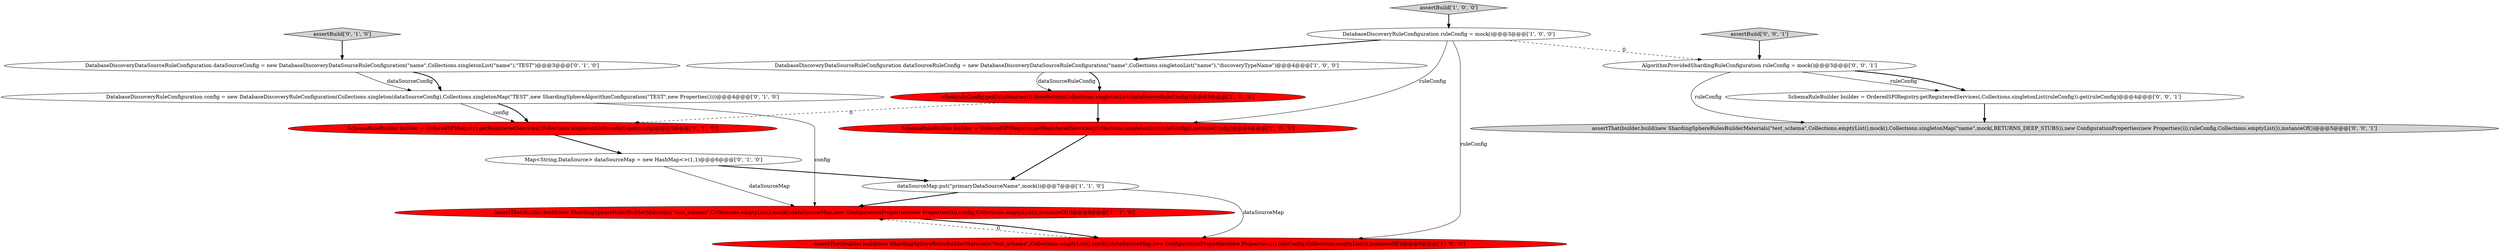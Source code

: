 digraph {
3 [style = filled, label = "dataSourceMap.put(\"primaryDataSourceName\",mock())@@@7@@@['1', '1', '0']", fillcolor = white, shape = ellipse image = "AAA0AAABBB1BBB"];
7 [style = filled, label = "DatabaseDiscoveryDataSourceRuleConfiguration dataSourceRuleConfig = new DatabaseDiscoveryDataSourceRuleConfiguration(\"name\",Collections.singletonList(\"name\"),\"discoveryTypeName\")@@@4@@@['1', '0', '0']", fillcolor = white, shape = ellipse image = "AAA0AAABBB1BBB"];
8 [style = filled, label = "SchemaRuleBuilder builder = OrderedSPIRegistry.getRegisteredServices(,Collections.singletonList(config)).get(config)@@@5@@@['0', '1', '0']", fillcolor = red, shape = ellipse image = "AAA1AAABBB2BBB"];
12 [style = filled, label = "Map<String,DataSource> dataSourceMap = new HashMap<>(1,1)@@@6@@@['0', '1', '0']", fillcolor = white, shape = ellipse image = "AAA0AAABBB2BBB"];
14 [style = filled, label = "AlgorithmProvidedShardingRuleConfiguration ruleConfig = mock()@@@3@@@['0', '0', '1']", fillcolor = white, shape = ellipse image = "AAA0AAABBB3BBB"];
1 [style = filled, label = "assertBuild['1', '0', '0']", fillcolor = lightgray, shape = diamond image = "AAA0AAABBB1BBB"];
11 [style = filled, label = "DatabaseDiscoveryDataSourceRuleConfiguration dataSourceConfig = new DatabaseDiscoveryDataSourceRuleConfiguration(\"name\",Collections.singletonList(\"name\"),\"TEST\")@@@3@@@['0', '1', '0']", fillcolor = white, shape = ellipse image = "AAA0AAABBB2BBB"];
0 [style = filled, label = "when(ruleConfig.getDataSources()).thenReturn(Collections.singletonList(dataSourceRuleConfig))@@@5@@@['1', '0', '0']", fillcolor = red, shape = ellipse image = "AAA1AAABBB1BBB"];
9 [style = filled, label = "assertBuild['0', '1', '0']", fillcolor = lightgray, shape = diamond image = "AAA0AAABBB2BBB"];
10 [style = filled, label = "DatabaseDiscoveryRuleConfiguration config = new DatabaseDiscoveryRuleConfiguration(Collections.singleton(dataSourceConfig),Collections.singletonMap(\"TEST\",new ShardingSphereAlgorithmConfiguration(\"TEST\",new Properties())))@@@4@@@['0', '1', '0']", fillcolor = white, shape = ellipse image = "AAA0AAABBB2BBB"];
2 [style = filled, label = "assertThat(builder.build(new ShardingSphereRulesBuilderMaterials(\"test_schema\",Collections.emptyList(),mock(),dataSourceMap,new ConfigurationProperties(new Properties())),config,Collections.emptyList()),instanceOf())@@@8@@@['1', '1', '0']", fillcolor = red, shape = ellipse image = "AAA1AAABBB1BBB"];
4 [style = filled, label = "SchemaRuleBuilder builder = OrderedSPIRegistry.getRegisteredServices(,Collections.singletonList(ruleConfig)).get(ruleConfig)@@@6@@@['1', '0', '0']", fillcolor = red, shape = ellipse image = "AAA1AAABBB1BBB"];
5 [style = filled, label = "assertThat(builder.build(new ShardingSphereRulesBuilderMaterials(\"test_schema\",Collections.emptyList(),mock(),dataSourceMap,new ConfigurationProperties(new Properties())),ruleConfig,Collections.emptyList()),instanceOf())@@@9@@@['1', '0', '0']", fillcolor = red, shape = ellipse image = "AAA1AAABBB1BBB"];
16 [style = filled, label = "assertBuild['0', '0', '1']", fillcolor = lightgray, shape = diamond image = "AAA0AAABBB3BBB"];
6 [style = filled, label = "DatabaseDiscoveryRuleConfiguration ruleConfig = mock()@@@3@@@['1', '0', '0']", fillcolor = white, shape = ellipse image = "AAA0AAABBB1BBB"];
15 [style = filled, label = "assertThat(builder.build(new ShardingSphereRulesBuilderMaterials(\"test_schema\",Collections.emptyList(),mock(),Collections.singletonMap(\"name\",mock(,RETURNS_DEEP_STUBS)),new ConfigurationProperties(new Properties())),ruleConfig,Collections.emptyList()),instanceOf())@@@5@@@['0', '0', '1']", fillcolor = lightgray, shape = ellipse image = "AAA0AAABBB3BBB"];
13 [style = filled, label = "SchemaRuleBuilder builder = OrderedSPIRegistry.getRegisteredServices(,Collections.singletonList(ruleConfig)).get(ruleConfig)@@@4@@@['0', '0', '1']", fillcolor = white, shape = ellipse image = "AAA0AAABBB3BBB"];
14->15 [style = solid, label="ruleConfig"];
4->3 [style = bold, label=""];
9->11 [style = bold, label=""];
12->2 [style = solid, label="dataSourceMap"];
11->10 [style = solid, label="dataSourceConfig"];
7->0 [style = bold, label=""];
14->13 [style = solid, label="ruleConfig"];
5->2 [style = dashed, label="0"];
6->14 [style = dashed, label="0"];
6->4 [style = solid, label="ruleConfig"];
10->2 [style = solid, label="config"];
1->6 [style = bold, label=""];
3->2 [style = bold, label=""];
10->8 [style = bold, label=""];
7->0 [style = solid, label="dataSourceRuleConfig"];
0->4 [style = bold, label=""];
11->10 [style = bold, label=""];
3->5 [style = solid, label="dataSourceMap"];
16->14 [style = bold, label=""];
0->8 [style = dashed, label="0"];
6->5 [style = solid, label="ruleConfig"];
12->3 [style = bold, label=""];
13->15 [style = bold, label=""];
14->13 [style = bold, label=""];
6->7 [style = bold, label=""];
8->12 [style = bold, label=""];
2->5 [style = bold, label=""];
10->8 [style = solid, label="config"];
}
